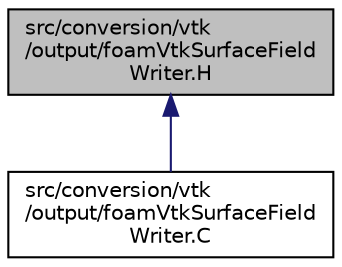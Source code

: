 digraph "src/conversion/vtk/output/foamVtkSurfaceFieldWriter.H"
{
  bgcolor="transparent";
  edge [fontname="Helvetica",fontsize="10",labelfontname="Helvetica",labelfontsize="10"];
  node [fontname="Helvetica",fontsize="10",shape=record];
  Node1 [label="src/conversion/vtk\l/output/foamVtkSurfaceField\lWriter.H",height=0.2,width=0.4,color="black", fillcolor="grey75", style="filled" fontcolor="black"];
  Node1 -> Node2 [dir="back",color="midnightblue",fontsize="10",style="solid",fontname="Helvetica"];
  Node2 [label="src/conversion/vtk\l/output/foamVtkSurfaceField\lWriter.C",height=0.2,width=0.4,color="black",URL="$foamVtkSurfaceFieldWriter_8C.html"];
}
